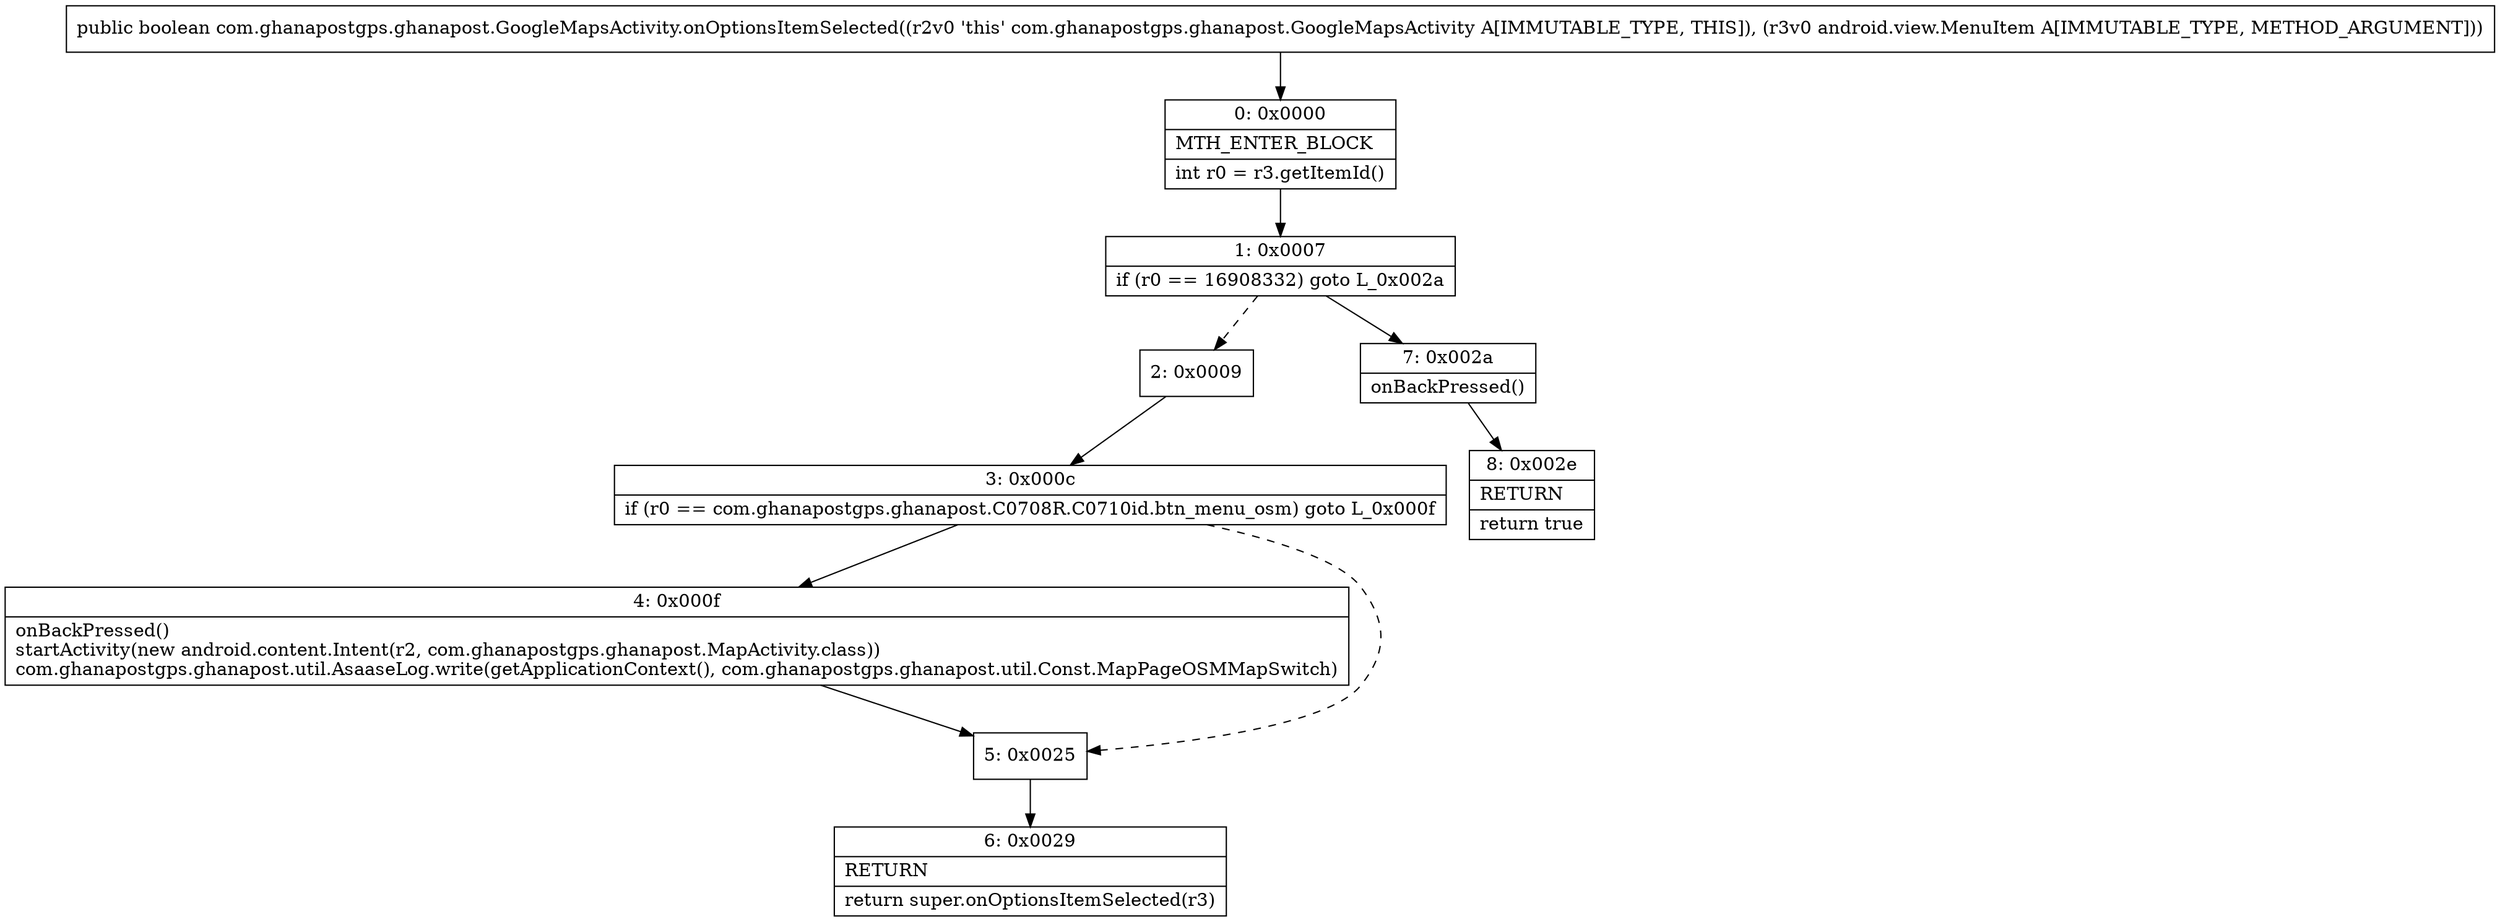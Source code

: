 digraph "CFG forcom.ghanapostgps.ghanapost.GoogleMapsActivity.onOptionsItemSelected(Landroid\/view\/MenuItem;)Z" {
Node_0 [shape=record,label="{0\:\ 0x0000|MTH_ENTER_BLOCK\l|int r0 = r3.getItemId()\l}"];
Node_1 [shape=record,label="{1\:\ 0x0007|if (r0 == 16908332) goto L_0x002a\l}"];
Node_2 [shape=record,label="{2\:\ 0x0009}"];
Node_3 [shape=record,label="{3\:\ 0x000c|if (r0 == com.ghanapostgps.ghanapost.C0708R.C0710id.btn_menu_osm) goto L_0x000f\l}"];
Node_4 [shape=record,label="{4\:\ 0x000f|onBackPressed()\lstartActivity(new android.content.Intent(r2, com.ghanapostgps.ghanapost.MapActivity.class))\lcom.ghanapostgps.ghanapost.util.AsaaseLog.write(getApplicationContext(), com.ghanapostgps.ghanapost.util.Const.MapPageOSMMapSwitch)\l}"];
Node_5 [shape=record,label="{5\:\ 0x0025}"];
Node_6 [shape=record,label="{6\:\ 0x0029|RETURN\l|return super.onOptionsItemSelected(r3)\l}"];
Node_7 [shape=record,label="{7\:\ 0x002a|onBackPressed()\l}"];
Node_8 [shape=record,label="{8\:\ 0x002e|RETURN\l|return true\l}"];
MethodNode[shape=record,label="{public boolean com.ghanapostgps.ghanapost.GoogleMapsActivity.onOptionsItemSelected((r2v0 'this' com.ghanapostgps.ghanapost.GoogleMapsActivity A[IMMUTABLE_TYPE, THIS]), (r3v0 android.view.MenuItem A[IMMUTABLE_TYPE, METHOD_ARGUMENT])) }"];
MethodNode -> Node_0;
Node_0 -> Node_1;
Node_1 -> Node_2[style=dashed];
Node_1 -> Node_7;
Node_2 -> Node_3;
Node_3 -> Node_4;
Node_3 -> Node_5[style=dashed];
Node_4 -> Node_5;
Node_5 -> Node_6;
Node_7 -> Node_8;
}

